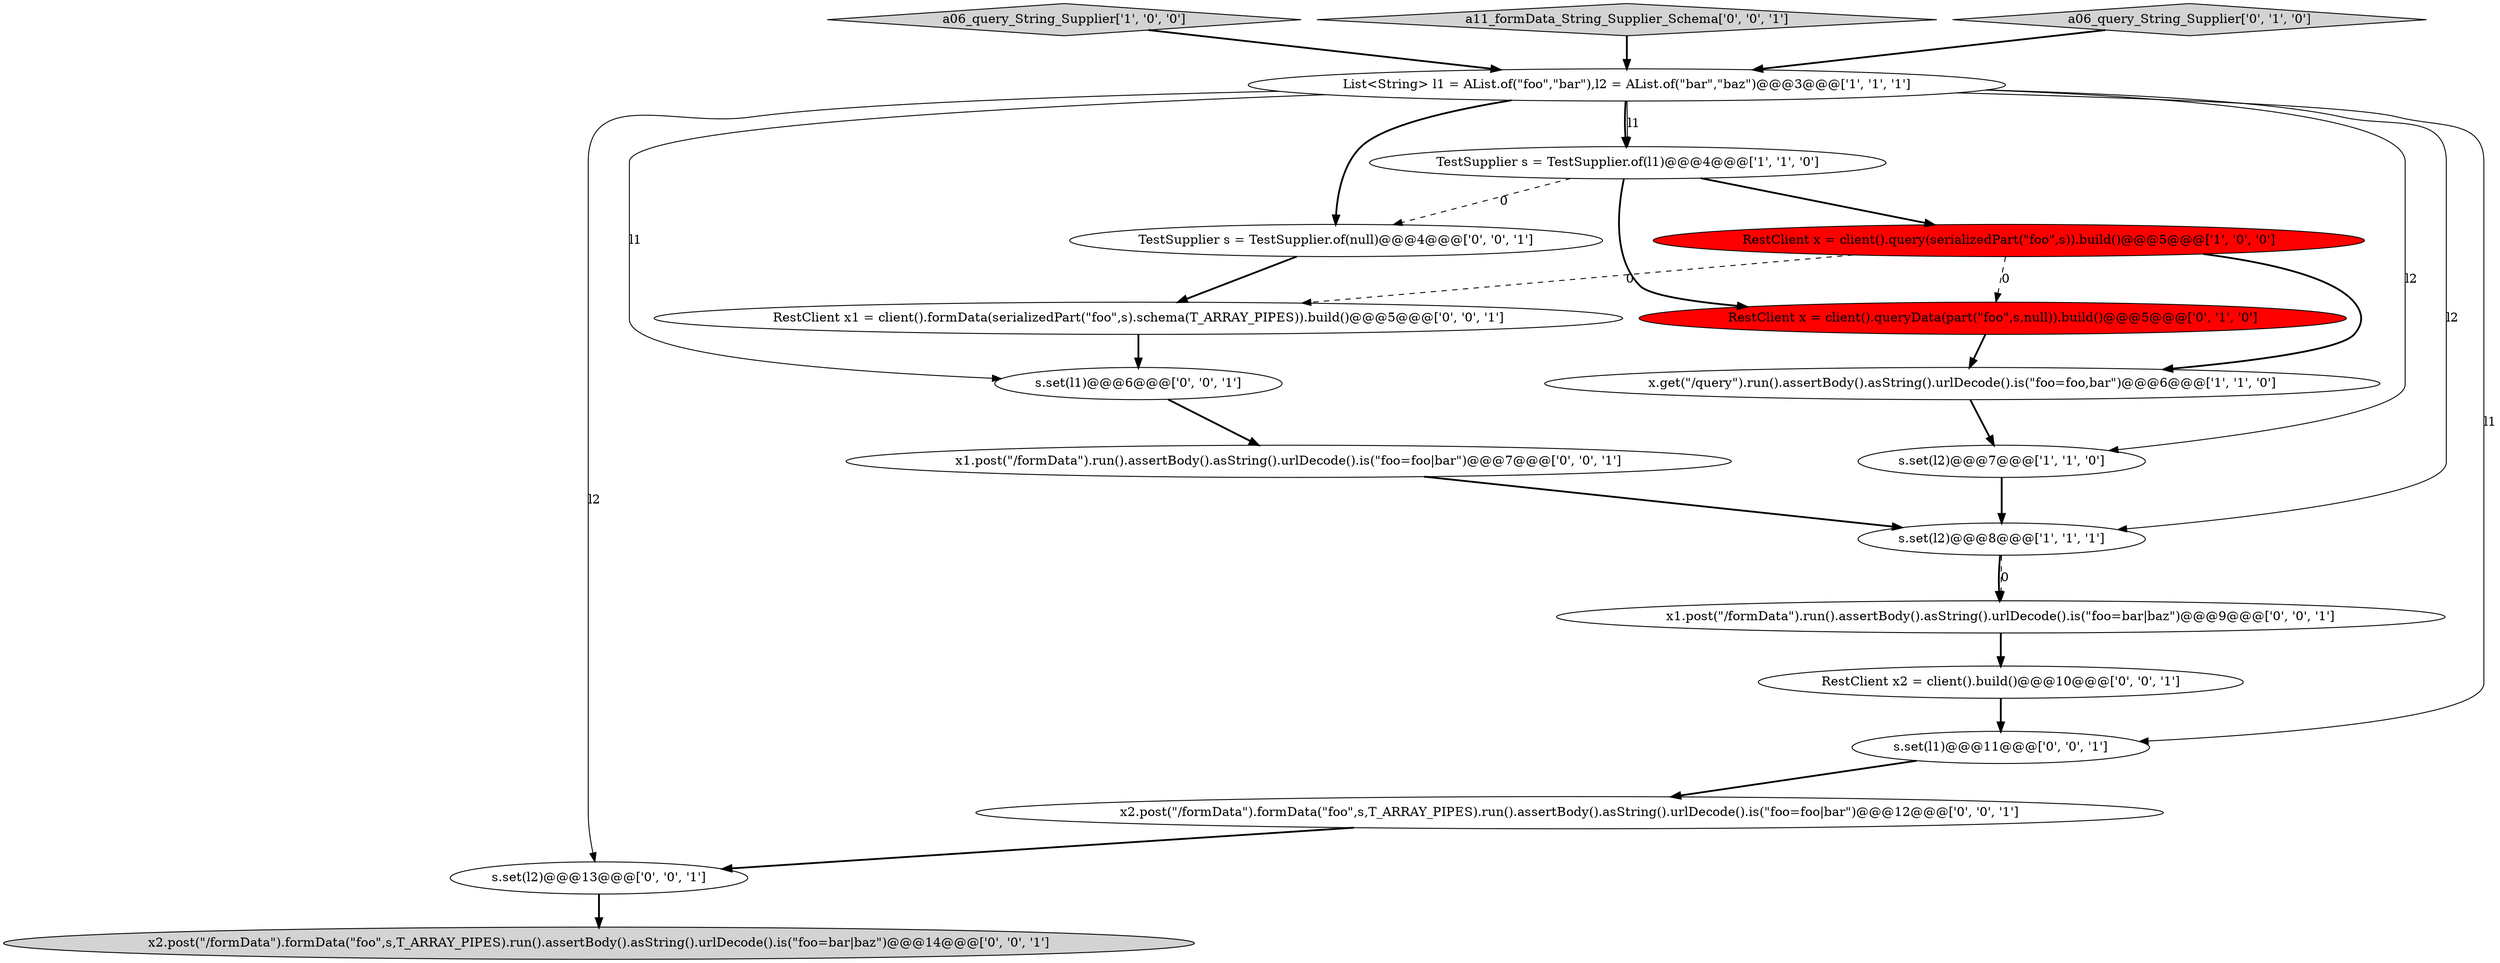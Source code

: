 digraph {
16 [style = filled, label = "s.set(l1)@@@6@@@['0', '0', '1']", fillcolor = white, shape = ellipse image = "AAA0AAABBB3BBB"];
3 [style = filled, label = "a06_query_String_Supplier['1', '0', '0']", fillcolor = lightgray, shape = diamond image = "AAA0AAABBB1BBB"];
8 [style = filled, label = "RestClient x = client().queryData(part(\"foo\",s,null)).build()@@@5@@@['0', '1', '0']", fillcolor = red, shape = ellipse image = "AAA1AAABBB2BBB"];
0 [style = filled, label = "List<String> l1 = AList.of(\"foo\",\"bar\"),l2 = AList.of(\"bar\",\"baz\")@@@3@@@['1', '1', '1']", fillcolor = white, shape = ellipse image = "AAA0AAABBB1BBB"];
4 [style = filled, label = "RestClient x = client().query(serializedPart(\"foo\",s)).build()@@@5@@@['1', '0', '0']", fillcolor = red, shape = ellipse image = "AAA1AAABBB1BBB"];
9 [style = filled, label = "x1.post(\"/formData\").run().assertBody().asString().urlDecode().is(\"foo=bar|baz\")@@@9@@@['0', '0', '1']", fillcolor = white, shape = ellipse image = "AAA0AAABBB3BBB"];
12 [style = filled, label = "RestClient x1 = client().formData(serializedPart(\"foo\",s).schema(T_ARRAY_PIPES)).build()@@@5@@@['0', '0', '1']", fillcolor = white, shape = ellipse image = "AAA0AAABBB3BBB"];
1 [style = filled, label = "x.get(\"/query\").run().assertBody().asString().urlDecode().is(\"foo=foo,bar\")@@@6@@@['1', '1', '0']", fillcolor = white, shape = ellipse image = "AAA0AAABBB1BBB"];
14 [style = filled, label = "TestSupplier s = TestSupplier.of(null)@@@4@@@['0', '0', '1']", fillcolor = white, shape = ellipse image = "AAA0AAABBB3BBB"];
2 [style = filled, label = "s.set(l2)@@@8@@@['1', '1', '1']", fillcolor = white, shape = ellipse image = "AAA0AAABBB1BBB"];
10 [style = filled, label = "s.set(l2)@@@13@@@['0', '0', '1']", fillcolor = white, shape = ellipse image = "AAA0AAABBB3BBB"];
19 [style = filled, label = "x2.post(\"/formData\").formData(\"foo\",s,T_ARRAY_PIPES).run().assertBody().asString().urlDecode().is(\"foo=bar|baz\")@@@14@@@['0', '0', '1']", fillcolor = lightgray, shape = ellipse image = "AAA0AAABBB3BBB"];
18 [style = filled, label = "s.set(l1)@@@11@@@['0', '0', '1']", fillcolor = white, shape = ellipse image = "AAA0AAABBB3BBB"];
15 [style = filled, label = "x1.post(\"/formData\").run().assertBody().asString().urlDecode().is(\"foo=foo|bar\")@@@7@@@['0', '0', '1']", fillcolor = white, shape = ellipse image = "AAA0AAABBB3BBB"];
5 [style = filled, label = "s.set(l2)@@@7@@@['1', '1', '0']", fillcolor = white, shape = ellipse image = "AAA0AAABBB1BBB"];
13 [style = filled, label = "RestClient x2 = client().build()@@@10@@@['0', '0', '1']", fillcolor = white, shape = ellipse image = "AAA0AAABBB3BBB"];
6 [style = filled, label = "TestSupplier s = TestSupplier.of(l1)@@@4@@@['1', '1', '0']", fillcolor = white, shape = ellipse image = "AAA0AAABBB1BBB"];
17 [style = filled, label = "x2.post(\"/formData\").formData(\"foo\",s,T_ARRAY_PIPES).run().assertBody().asString().urlDecode().is(\"foo=foo|bar\")@@@12@@@['0', '0', '1']", fillcolor = white, shape = ellipse image = "AAA0AAABBB3BBB"];
11 [style = filled, label = "a11_formData_String_Supplier_Schema['0', '0', '1']", fillcolor = lightgray, shape = diamond image = "AAA0AAABBB3BBB"];
7 [style = filled, label = "a06_query_String_Supplier['0', '1', '0']", fillcolor = lightgray, shape = diamond image = "AAA0AAABBB2BBB"];
1->5 [style = bold, label=""];
17->10 [style = bold, label=""];
16->15 [style = bold, label=""];
15->2 [style = bold, label=""];
0->6 [style = bold, label=""];
10->19 [style = bold, label=""];
18->17 [style = bold, label=""];
7->0 [style = bold, label=""];
12->16 [style = bold, label=""];
2->9 [style = bold, label=""];
6->14 [style = dashed, label="0"];
0->6 [style = solid, label="l1"];
3->0 [style = bold, label=""];
4->12 [style = dashed, label="0"];
8->1 [style = bold, label=""];
6->4 [style = bold, label=""];
5->2 [style = bold, label=""];
0->14 [style = bold, label=""];
0->5 [style = solid, label="l2"];
11->0 [style = bold, label=""];
2->9 [style = dashed, label="0"];
0->16 [style = solid, label="l1"];
14->12 [style = bold, label=""];
6->8 [style = bold, label=""];
4->8 [style = dashed, label="0"];
0->10 [style = solid, label="l2"];
4->1 [style = bold, label=""];
0->18 [style = solid, label="l1"];
0->2 [style = solid, label="l2"];
13->18 [style = bold, label=""];
9->13 [style = bold, label=""];
}
